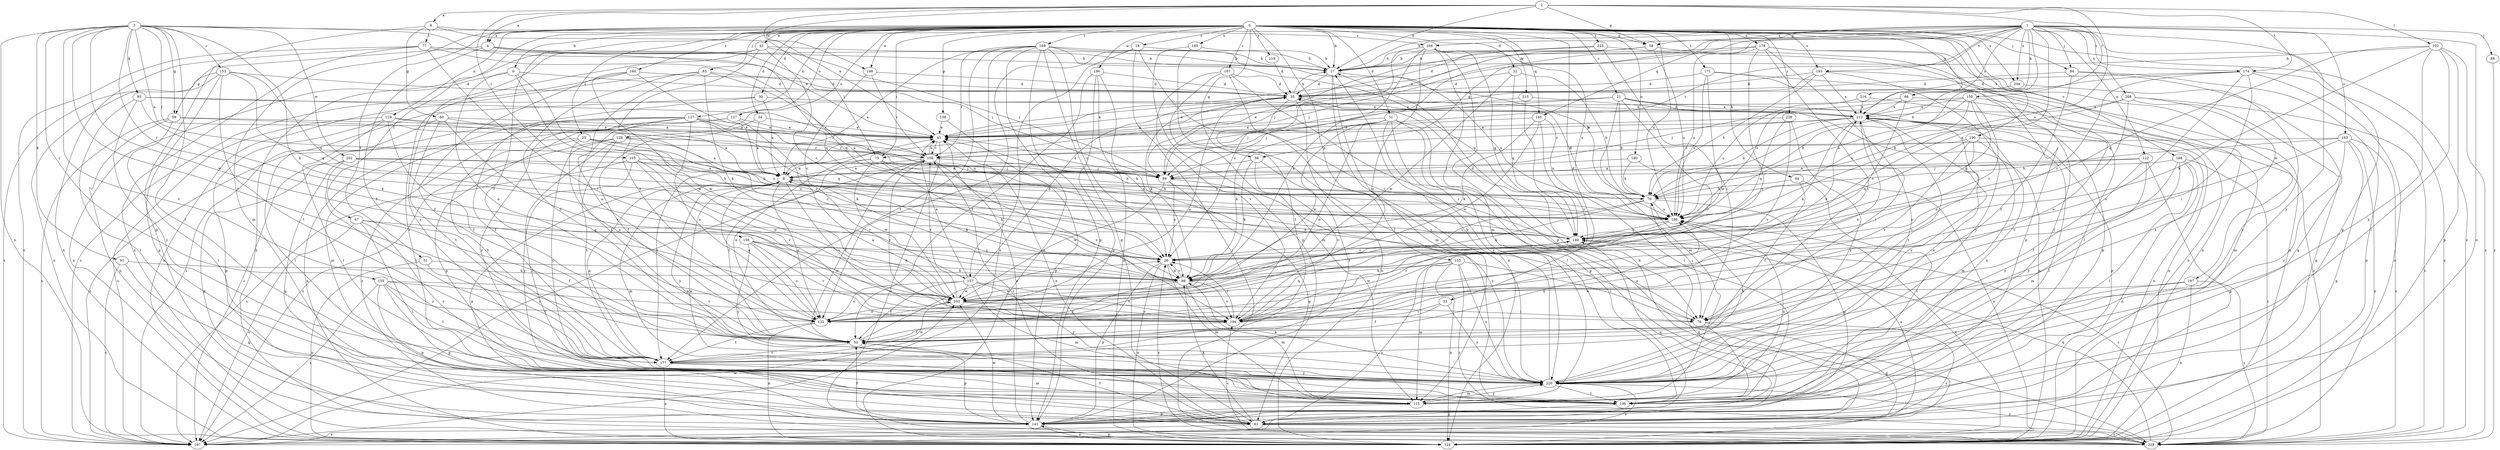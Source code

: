 strict digraph  {
0;
1;
2;
3;
4;
6;
8;
9;
17;
18;
21;
25;
26;
30;
31;
32;
33;
34;
35;
42;
43;
47;
51;
52;
56;
58;
59;
60;
61;
64;
66;
70;
75;
77;
79;
83;
84;
88;
89;
91;
95;
98;
102;
105;
106;
115;
117;
119;
122;
124;
127;
128;
132;
133;
138;
141;
145;
149;
150;
153;
155;
156;
157;
158;
160;
163;
166;
167;
169;
171;
174;
177;
178;
180;
185;
186;
187;
188;
190;
193;
194;
196;
197;
198;
202;
203;
204;
208;
212;
215;
216;
219;
220;
223;
228;
229;
0 -> 4  [label=a];
0 -> 9  [label=b];
0 -> 17  [label=b];
0 -> 18  [label=c];
0 -> 21  [label=c];
0 -> 25  [label=c];
0 -> 30  [label=d];
0 -> 31  [label=d];
0 -> 32  [label=d];
0 -> 33  [label=d];
0 -> 34  [label=d];
0 -> 42  [label=e];
0 -> 47  [label=f];
0 -> 51  [label=f];
0 -> 52  [label=f];
0 -> 56  [label=g];
0 -> 64  [label=h];
0 -> 75  [label=i];
0 -> 83  [label=j];
0 -> 84  [label=j];
0 -> 115  [label=m];
0 -> 117  [label=n];
0 -> 119  [label=n];
0 -> 127  [label=o];
0 -> 128  [label=o];
0 -> 133  [label=p];
0 -> 138  [label=p];
0 -> 145  [label=q];
0 -> 160  [label=s];
0 -> 169  [label=t];
0 -> 171  [label=t];
0 -> 178  [label=u];
0 -> 180  [label=u];
0 -> 185  [label=u];
0 -> 186  [label=u];
0 -> 187  [label=v];
0 -> 188  [label=v];
0 -> 190  [label=v];
0 -> 193  [label=v];
0 -> 196  [label=w];
0 -> 197  [label=w];
0 -> 198  [label=w];
0 -> 204  [label=x];
0 -> 215  [label=y];
0 -> 216  [label=y];
0 -> 219  [label=y];
0 -> 223  [label=z];
0 -> 228  [label=z];
0 -> 229  [label=z];
1 -> 17  [label=b];
1 -> 43  [label=e];
1 -> 56  [label=g];
1 -> 58  [label=g];
1 -> 66  [label=h];
1 -> 70  [label=h];
1 -> 75  [label=i];
1 -> 84  [label=j];
1 -> 88  [label=j];
1 -> 89  [label=j];
1 -> 122  [label=n];
1 -> 124  [label=n];
1 -> 141  [label=p];
1 -> 145  [label=q];
1 -> 149  [label=q];
1 -> 163  [label=s];
1 -> 166  [label=s];
1 -> 174  [label=t];
1 -> 193  [label=v];
1 -> 204  [label=x];
1 -> 208  [label=x];
1 -> 212  [label=x];
1 -> 220  [label=y];
2 -> 4  [label=a];
2 -> 6  [label=a];
2 -> 17  [label=b];
2 -> 43  [label=e];
2 -> 58  [label=g];
2 -> 102  [label=l];
2 -> 105  [label=l];
2 -> 150  [label=r];
2 -> 174  [label=t];
2 -> 186  [label=u];
2 -> 198  [label=w];
3 -> 8  [label=a];
3 -> 43  [label=e];
3 -> 52  [label=f];
3 -> 58  [label=g];
3 -> 59  [label=g];
3 -> 89  [label=j];
3 -> 91  [label=k];
3 -> 95  [label=k];
3 -> 98  [label=k];
3 -> 106  [label=l];
3 -> 124  [label=n];
3 -> 153  [label=r];
3 -> 155  [label=r];
3 -> 156  [label=r];
3 -> 177  [label=t];
3 -> 202  [label=w];
3 -> 203  [label=w];
4 -> 17  [label=b];
4 -> 52  [label=f];
4 -> 59  [label=g];
4 -> 89  [label=j];
4 -> 149  [label=q];
6 -> 60  [label=g];
6 -> 75  [label=i];
6 -> 77  [label=i];
6 -> 141  [label=p];
6 -> 166  [label=s];
8 -> 70  [label=h];
8 -> 98  [label=k];
8 -> 115  [label=m];
8 -> 132  [label=o];
8 -> 157  [label=r];
8 -> 194  [label=v];
8 -> 220  [label=y];
9 -> 26  [label=c];
9 -> 35  [label=d];
9 -> 124  [label=n];
9 -> 132  [label=o];
9 -> 203  [label=w];
17 -> 35  [label=d];
17 -> 115  [label=m];
17 -> 124  [label=n];
17 -> 186  [label=u];
18 -> 17  [label=b];
18 -> 79  [label=i];
18 -> 132  [label=o];
18 -> 157  [label=r];
18 -> 229  [label=z];
21 -> 43  [label=e];
21 -> 70  [label=h];
21 -> 89  [label=j];
21 -> 115  [label=m];
21 -> 124  [label=n];
21 -> 194  [label=v];
21 -> 212  [label=x];
21 -> 229  [label=z];
25 -> 26  [label=c];
25 -> 132  [label=o];
25 -> 158  [label=r];
25 -> 167  [label=s];
25 -> 177  [label=t];
25 -> 186  [label=u];
26 -> 98  [label=k];
26 -> 115  [label=m];
26 -> 124  [label=n];
26 -> 141  [label=p];
30 -> 8  [label=a];
30 -> 167  [label=s];
30 -> 177  [label=t];
30 -> 212  [label=x];
31 -> 43  [label=e];
31 -> 61  [label=g];
31 -> 98  [label=k];
31 -> 106  [label=l];
31 -> 124  [label=n];
31 -> 132  [label=o];
31 -> 203  [label=w];
31 -> 220  [label=y];
32 -> 35  [label=d];
32 -> 70  [label=h];
32 -> 149  [label=q];
32 -> 203  [label=w];
33 -> 52  [label=f];
33 -> 194  [label=v];
33 -> 220  [label=y];
34 -> 8  [label=a];
34 -> 43  [label=e];
34 -> 52  [label=f];
35 -> 17  [label=b];
35 -> 43  [label=e];
35 -> 52  [label=f];
35 -> 98  [label=k];
35 -> 124  [label=n];
35 -> 132  [label=o];
35 -> 212  [label=x];
42 -> 17  [label=b];
42 -> 26  [label=c];
42 -> 89  [label=j];
42 -> 106  [label=l];
42 -> 132  [label=o];
42 -> 220  [label=y];
42 -> 229  [label=z];
43 -> 158  [label=r];
43 -> 177  [label=t];
43 -> 229  [label=z];
47 -> 52  [label=f];
47 -> 106  [label=l];
47 -> 149  [label=q];
47 -> 167  [label=s];
47 -> 220  [label=y];
51 -> 98  [label=k];
51 -> 124  [label=n];
51 -> 177  [label=t];
52 -> 26  [label=c];
52 -> 43  [label=e];
52 -> 141  [label=p];
52 -> 177  [label=t];
56 -> 8  [label=a];
56 -> 98  [label=k];
56 -> 177  [label=t];
56 -> 194  [label=v];
58 -> 17  [label=b];
58 -> 35  [label=d];
58 -> 124  [label=n];
58 -> 158  [label=r];
58 -> 186  [label=u];
59 -> 43  [label=e];
59 -> 89  [label=j];
59 -> 106  [label=l];
59 -> 141  [label=p];
59 -> 167  [label=s];
60 -> 8  [label=a];
60 -> 43  [label=e];
60 -> 106  [label=l];
60 -> 177  [label=t];
60 -> 194  [label=v];
61 -> 43  [label=e];
61 -> 52  [label=f];
61 -> 98  [label=k];
61 -> 149  [label=q];
61 -> 158  [label=r];
61 -> 167  [label=s];
61 -> 186  [label=u];
61 -> 229  [label=z];
64 -> 52  [label=f];
64 -> 70  [label=h];
64 -> 106  [label=l];
66 -> 26  [label=c];
66 -> 43  [label=e];
66 -> 115  [label=m];
66 -> 212  [label=x];
70 -> 8  [label=a];
70 -> 26  [label=c];
70 -> 35  [label=d];
70 -> 79  [label=i];
70 -> 98  [label=k];
70 -> 141  [label=p];
70 -> 186  [label=u];
75 -> 8  [label=a];
75 -> 52  [label=f];
75 -> 70  [label=h];
75 -> 98  [label=k];
75 -> 186  [label=u];
75 -> 203  [label=w];
77 -> 17  [label=b];
77 -> 79  [label=i];
77 -> 124  [label=n];
77 -> 149  [label=q];
77 -> 167  [label=s];
77 -> 229  [label=z];
79 -> 43  [label=e];
79 -> 61  [label=g];
79 -> 106  [label=l];
79 -> 167  [label=s];
83 -> 35  [label=d];
83 -> 52  [label=f];
83 -> 98  [label=k];
83 -> 124  [label=n];
83 -> 132  [label=o];
83 -> 186  [label=u];
84 -> 35  [label=d];
84 -> 52  [label=f];
84 -> 61  [label=g];
84 -> 124  [label=n];
88 -> 229  [label=z];
89 -> 26  [label=c];
89 -> 43  [label=e];
89 -> 61  [label=g];
89 -> 203  [label=w];
89 -> 220  [label=y];
91 -> 61  [label=g];
91 -> 98  [label=k];
91 -> 167  [label=s];
95 -> 98  [label=k];
95 -> 106  [label=l];
95 -> 158  [label=r];
95 -> 212  [label=x];
95 -> 220  [label=y];
98 -> 26  [label=c];
98 -> 52  [label=f];
98 -> 115  [label=m];
98 -> 194  [label=v];
98 -> 203  [label=w];
98 -> 212  [label=x];
102 -> 17  [label=b];
102 -> 98  [label=k];
102 -> 106  [label=l];
102 -> 141  [label=p];
102 -> 149  [label=q];
102 -> 220  [label=y];
102 -> 229  [label=z];
105 -> 8  [label=a];
105 -> 70  [label=h];
105 -> 89  [label=j];
105 -> 167  [label=s];
105 -> 194  [label=v];
105 -> 203  [label=w];
105 -> 220  [label=y];
106 -> 8  [label=a];
106 -> 61  [label=g];
106 -> 212  [label=x];
115 -> 141  [label=p];
115 -> 186  [label=u];
115 -> 220  [label=y];
117 -> 43  [label=e];
117 -> 52  [label=f];
117 -> 115  [label=m];
117 -> 132  [label=o];
117 -> 149  [label=q];
117 -> 158  [label=r];
117 -> 167  [label=s];
117 -> 186  [label=u];
117 -> 220  [label=y];
117 -> 229  [label=z];
119 -> 26  [label=c];
119 -> 43  [label=e];
119 -> 52  [label=f];
119 -> 106  [label=l];
119 -> 141  [label=p];
119 -> 167  [label=s];
122 -> 8  [label=a];
122 -> 52  [label=f];
122 -> 61  [label=g];
122 -> 89  [label=j];
122 -> 220  [label=y];
124 -> 141  [label=p];
124 -> 186  [label=u];
124 -> 212  [label=x];
127 -> 43  [label=e];
127 -> 61  [label=g];
127 -> 98  [label=k];
127 -> 124  [label=n];
128 -> 8  [label=a];
128 -> 106  [label=l];
128 -> 158  [label=r];
128 -> 167  [label=s];
128 -> 177  [label=t];
128 -> 220  [label=y];
132 -> 8  [label=a];
132 -> 124  [label=n];
132 -> 177  [label=t];
133 -> 79  [label=i];
133 -> 98  [label=k];
133 -> 115  [label=m];
133 -> 124  [label=n];
133 -> 167  [label=s];
133 -> 203  [label=w];
133 -> 220  [label=y];
133 -> 229  [label=z];
138 -> 43  [label=e];
138 -> 141  [label=p];
141 -> 8  [label=a];
141 -> 43  [label=e];
141 -> 52  [label=f];
141 -> 124  [label=n];
141 -> 149  [label=q];
141 -> 203  [label=w];
145 -> 43  [label=e];
145 -> 98  [label=k];
145 -> 106  [label=l];
145 -> 186  [label=u];
145 -> 203  [label=w];
149 -> 26  [label=c];
149 -> 35  [label=d];
149 -> 229  [label=z];
150 -> 26  [label=c];
150 -> 70  [label=h];
150 -> 89  [label=j];
150 -> 132  [label=o];
150 -> 149  [label=q];
150 -> 186  [label=u];
150 -> 212  [label=x];
153 -> 35  [label=d];
153 -> 61  [label=g];
153 -> 124  [label=n];
153 -> 149  [label=q];
153 -> 167  [label=s];
153 -> 177  [label=t];
153 -> 186  [label=u];
155 -> 61  [label=g];
155 -> 132  [label=o];
155 -> 141  [label=p];
155 -> 167  [label=s];
155 -> 177  [label=t];
155 -> 194  [label=v];
155 -> 203  [label=w];
156 -> 26  [label=c];
156 -> 98  [label=k];
156 -> 132  [label=o];
156 -> 194  [label=v];
156 -> 203  [label=w];
156 -> 220  [label=y];
157 -> 35  [label=d];
157 -> 43  [label=e];
157 -> 52  [label=f];
157 -> 115  [label=m];
157 -> 132  [label=o];
157 -> 194  [label=v];
157 -> 203  [label=w];
157 -> 220  [label=y];
158 -> 8  [label=a];
158 -> 43  [label=e];
158 -> 52  [label=f];
158 -> 89  [label=j];
158 -> 167  [label=s];
158 -> 194  [label=v];
160 -> 8  [label=a];
160 -> 35  [label=d];
160 -> 52  [label=f];
160 -> 167  [label=s];
160 -> 203  [label=w];
163 -> 61  [label=g];
163 -> 70  [label=h];
163 -> 124  [label=n];
163 -> 158  [label=r];
163 -> 194  [label=v];
163 -> 220  [label=y];
163 -> 229  [label=z];
166 -> 17  [label=b];
166 -> 26  [label=c];
166 -> 61  [label=g];
166 -> 98  [label=k];
166 -> 115  [label=m];
166 -> 132  [label=o];
166 -> 149  [label=q];
166 -> 186  [label=u];
167 -> 203  [label=w];
167 -> 220  [label=y];
169 -> 8  [label=a];
169 -> 17  [label=b];
169 -> 26  [label=c];
169 -> 61  [label=g];
169 -> 70  [label=h];
169 -> 124  [label=n];
169 -> 141  [label=p];
169 -> 149  [label=q];
169 -> 158  [label=r];
169 -> 167  [label=s];
169 -> 177  [label=t];
171 -> 35  [label=d];
171 -> 124  [label=n];
171 -> 141  [label=p];
171 -> 186  [label=u];
171 -> 203  [label=w];
174 -> 26  [label=c];
174 -> 35  [label=d];
174 -> 79  [label=i];
174 -> 124  [label=n];
174 -> 132  [label=o];
174 -> 186  [label=u];
174 -> 229  [label=z];
177 -> 8  [label=a];
177 -> 115  [label=m];
177 -> 124  [label=n];
177 -> 186  [label=u];
177 -> 203  [label=w];
177 -> 220  [label=y];
178 -> 17  [label=b];
178 -> 79  [label=i];
178 -> 89  [label=j];
178 -> 106  [label=l];
178 -> 124  [label=n];
178 -> 132  [label=o];
178 -> 186  [label=u];
178 -> 220  [label=y];
180 -> 70  [label=h];
180 -> 89  [label=j];
180 -> 124  [label=n];
185 -> 17  [label=b];
185 -> 106  [label=l];
185 -> 141  [label=p];
186 -> 149  [label=q];
186 -> 194  [label=v];
187 -> 35  [label=d];
187 -> 79  [label=i];
187 -> 115  [label=m];
187 -> 194  [label=v];
187 -> 220  [label=y];
188 -> 8  [label=a];
188 -> 106  [label=l];
188 -> 115  [label=m];
188 -> 124  [label=n];
188 -> 220  [label=y];
188 -> 229  [label=z];
190 -> 79  [label=i];
190 -> 106  [label=l];
190 -> 115  [label=m];
190 -> 149  [label=q];
190 -> 158  [label=r];
190 -> 194  [label=v];
193 -> 8  [label=a];
193 -> 35  [label=d];
193 -> 70  [label=h];
193 -> 106  [label=l];
193 -> 212  [label=x];
193 -> 220  [label=y];
194 -> 26  [label=c];
194 -> 52  [label=f];
194 -> 149  [label=q];
194 -> 158  [label=r];
194 -> 212  [label=x];
196 -> 35  [label=d];
196 -> 52  [label=f];
196 -> 98  [label=k];
196 -> 124  [label=n];
196 -> 141  [label=p];
197 -> 124  [label=n];
197 -> 203  [label=w];
197 -> 220  [label=y];
197 -> 229  [label=z];
198 -> 26  [label=c];
198 -> 35  [label=d];
198 -> 158  [label=r];
202 -> 61  [label=g];
202 -> 70  [label=h];
202 -> 89  [label=j];
202 -> 141  [label=p];
202 -> 177  [label=t];
202 -> 186  [label=u];
203 -> 8  [label=a];
203 -> 79  [label=i];
203 -> 132  [label=o];
203 -> 158  [label=r];
203 -> 194  [label=v];
204 -> 186  [label=u];
204 -> 220  [label=y];
208 -> 61  [label=g];
208 -> 70  [label=h];
208 -> 132  [label=o];
208 -> 177  [label=t];
208 -> 212  [label=x];
208 -> 229  [label=z];
212 -> 43  [label=e];
212 -> 70  [label=h];
212 -> 79  [label=i];
212 -> 98  [label=k];
212 -> 141  [label=p];
212 -> 158  [label=r];
212 -> 177  [label=t];
212 -> 220  [label=y];
215 -> 89  [label=j];
215 -> 194  [label=v];
215 -> 212  [label=x];
216 -> 124  [label=n];
216 -> 186  [label=u];
216 -> 212  [label=x];
219 -> 35  [label=d];
220 -> 17  [label=b];
220 -> 70  [label=h];
220 -> 98  [label=k];
220 -> 106  [label=l];
220 -> 115  [label=m];
220 -> 212  [label=x];
220 -> 229  [label=z];
223 -> 17  [label=b];
223 -> 79  [label=i];
223 -> 89  [label=j];
223 -> 141  [label=p];
228 -> 43  [label=e];
228 -> 149  [label=q];
228 -> 194  [label=v];
228 -> 220  [label=y];
229 -> 17  [label=b];
229 -> 26  [label=c];
229 -> 149  [label=q];
229 -> 194  [label=v];
}
